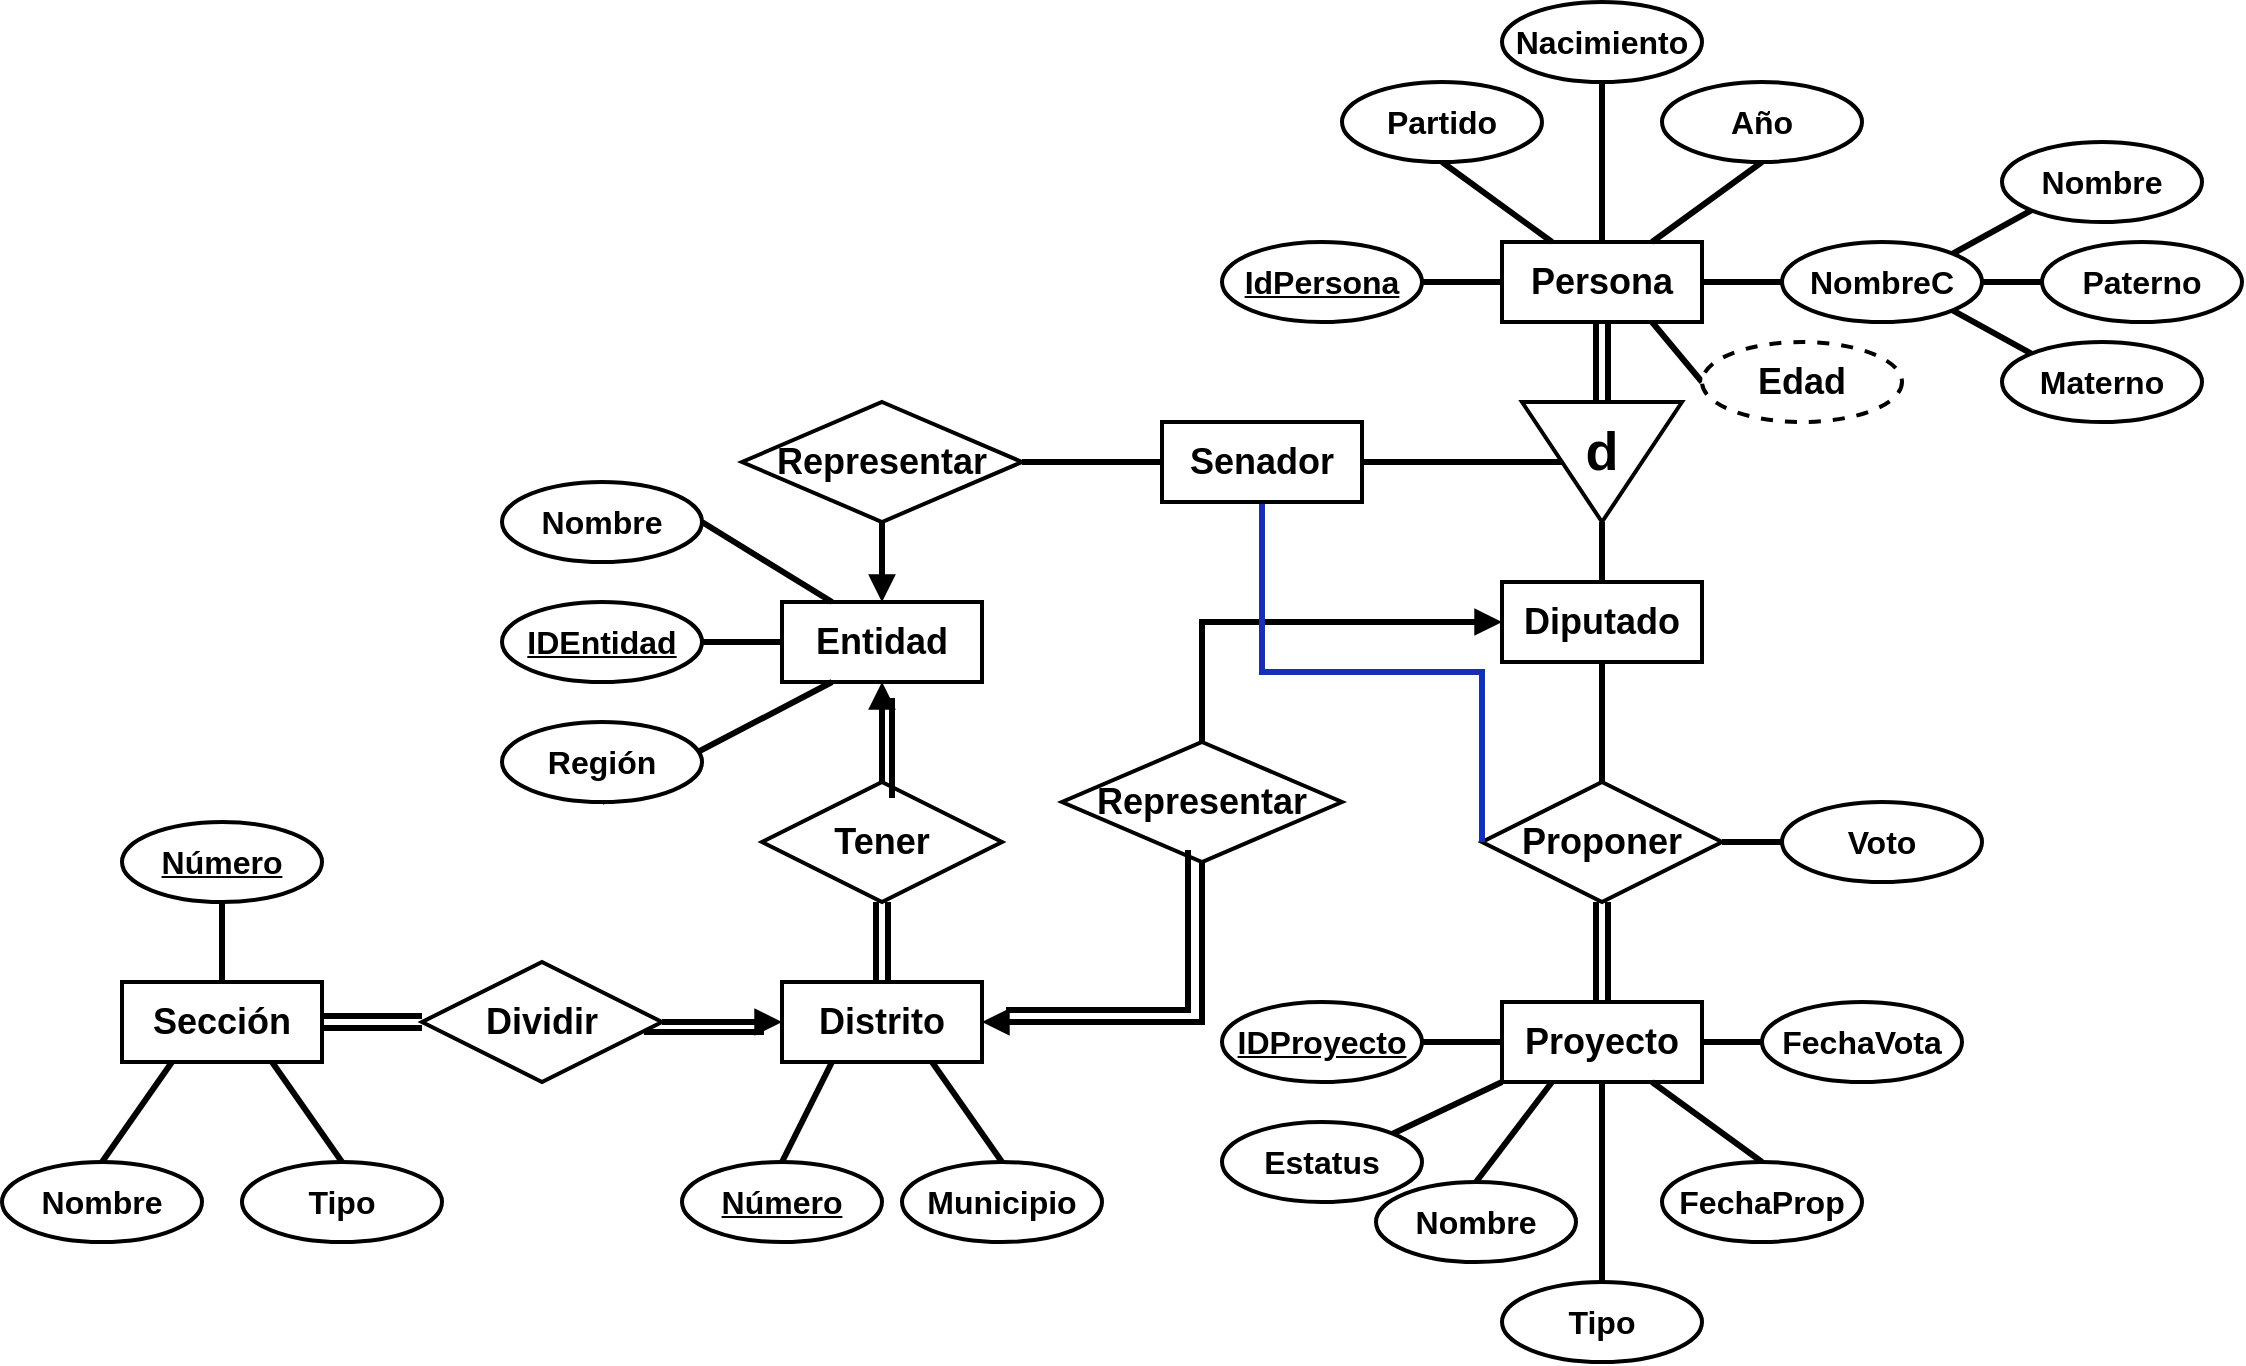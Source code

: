 <mxfile version="20.8.16" type="device"><diagram name="Page-1" id="q6D_HN5TJ_BD78opiZte"><mxGraphModel dx="2518" dy="1677" grid="1" gridSize="10" guides="1" tooltips="1" connect="1" arrows="1" fold="1" page="1" pageScale="1" pageWidth="827" pageHeight="1169" math="0" shadow="0"><root><mxCell id="0"/><mxCell id="1" parent="0"/><mxCell id="S2SNxpClo8su1H4v291S-1" value="Entidad" style="whiteSpace=wrap;html=1;align=center;fontSize=18;fontStyle=1;strokeWidth=2;" parent="1" vertex="1"><mxGeometry x="-760" y="120" width="100" height="40" as="geometry"/></mxCell><mxCell id="S2SNxpClo8su1H4v291S-2" value="Distrito" style="whiteSpace=wrap;html=1;align=center;fontSize=18;fontStyle=1;strokeWidth=2;" parent="1" vertex="1"><mxGeometry x="-760" y="310" width="100" height="40" as="geometry"/></mxCell><mxCell id="S2SNxpClo8su1H4v291S-76" style="edgeStyle=none;rounded=0;orthogonalLoop=1;jettySize=auto;html=1;exitX=0.5;exitY=1;exitDx=0;exitDy=0;entryX=0;entryY=0.5;entryDx=0;entryDy=0;strokeWidth=3;endArrow=none;endFill=0;shape=link;" parent="1" source="S2SNxpClo8su1H4v291S-3" target="S2SNxpClo8su1H4v291S-75" edge="1"><mxGeometry relative="1" as="geometry"/></mxCell><mxCell id="S2SNxpClo8su1H4v291S-3" value="Persona" style="whiteSpace=wrap;html=1;align=center;fontSize=18;fontStyle=1;strokeWidth=2;" parent="1" vertex="1"><mxGeometry x="-400" y="-60" width="100" height="40" as="geometry"/></mxCell><mxCell id="S2SNxpClo8su1H4v291S-4" value="Proyecto" style="whiteSpace=wrap;html=1;align=center;fontSize=18;fontStyle=1;strokeWidth=2;" parent="1" vertex="1"><mxGeometry x="-400" y="320" width="100" height="40" as="geometry"/></mxCell><mxCell id="S2SNxpClo8su1H4v291S-5" value="Sección" style="whiteSpace=wrap;html=1;align=center;fontSize=18;fontStyle=1;strokeWidth=2;" parent="1" vertex="1"><mxGeometry x="-1090" y="310" width="100" height="40" as="geometry"/></mxCell><mxCell id="S2SNxpClo8su1H4v291S-10" style="rounded=0;orthogonalLoop=1;jettySize=auto;html=1;exitX=1;exitY=0.5;exitDx=0;exitDy=0;entryX=0.25;entryY=0;entryDx=0;entryDy=0;strokeWidth=3;endArrow=none;endFill=0;" parent="1" source="S2SNxpClo8su1H4v291S-6" target="S2SNxpClo8su1H4v291S-1" edge="1"><mxGeometry relative="1" as="geometry"/></mxCell><mxCell id="S2SNxpClo8su1H4v291S-6" value="Nombre" style="ellipse;whiteSpace=wrap;html=1;align=center;strokeWidth=2;fontSize=16;fontStyle=1" parent="1" vertex="1"><mxGeometry x="-900" y="60" width="100" height="40" as="geometry"/></mxCell><mxCell id="S2SNxpClo8su1H4v291S-11" style="edgeStyle=none;rounded=0;orthogonalLoop=1;jettySize=auto;html=1;exitX=0.5;exitY=1;exitDx=0;exitDy=0;entryX=0.25;entryY=1;entryDx=0;entryDy=0;strokeWidth=3;endArrow=none;endFill=0;" parent="1" source="S2SNxpClo8su1H4v291S-7" target="S2SNxpClo8su1H4v291S-1" edge="1"><mxGeometry relative="1" as="geometry"/></mxCell><mxCell id="S2SNxpClo8su1H4v291S-7" value="Región" style="ellipse;whiteSpace=wrap;html=1;align=center;strokeWidth=2;fontSize=16;fontStyle=1" parent="1" vertex="1"><mxGeometry x="-900" y="180" width="100" height="40" as="geometry"/></mxCell><mxCell id="S2SNxpClo8su1H4v291S-9" style="edgeStyle=orthogonalEdgeStyle;rounded=0;orthogonalLoop=1;jettySize=auto;html=1;exitX=1;exitY=0.5;exitDx=0;exitDy=0;entryX=0;entryY=0.5;entryDx=0;entryDy=0;strokeWidth=3;endArrow=none;endFill=0;" parent="1" source="S2SNxpClo8su1H4v291S-8" target="S2SNxpClo8su1H4v291S-1" edge="1"><mxGeometry relative="1" as="geometry"/></mxCell><mxCell id="S2SNxpClo8su1H4v291S-8" value="IDEntidad" style="ellipse;whiteSpace=wrap;html=1;align=center;strokeWidth=2;fontSize=16;fontStyle=5" parent="1" vertex="1"><mxGeometry x="-900" y="120" width="100" height="40" as="geometry"/></mxCell><mxCell id="S2SNxpClo8su1H4v291S-19" style="edgeStyle=none;rounded=0;orthogonalLoop=1;jettySize=auto;html=1;exitX=0.5;exitY=1;exitDx=0;exitDy=0;entryX=0.25;entryY=0;entryDx=0;entryDy=0;strokeWidth=3;endArrow=none;endFill=0;" parent="1" source="S2SNxpClo8su1H4v291S-12" target="S2SNxpClo8su1H4v291S-3" edge="1"><mxGeometry relative="1" as="geometry"/></mxCell><mxCell id="S2SNxpClo8su1H4v291S-12" value="Partido" style="ellipse;whiteSpace=wrap;html=1;align=center;strokeWidth=2;fontSize=16;fontStyle=1" parent="1" vertex="1"><mxGeometry x="-480" y="-140" width="100" height="40" as="geometry"/></mxCell><mxCell id="S2SNxpClo8su1H4v291S-20" style="edgeStyle=none;rounded=0;orthogonalLoop=1;jettySize=auto;html=1;exitX=0.5;exitY=1;exitDx=0;exitDy=0;entryX=0.75;entryY=0;entryDx=0;entryDy=0;strokeWidth=3;endArrow=none;endFill=0;" parent="1" source="S2SNxpClo8su1H4v291S-14" target="S2SNxpClo8su1H4v291S-3" edge="1"><mxGeometry relative="1" as="geometry"/></mxCell><mxCell id="S2SNxpClo8su1H4v291S-14" value="Año" style="ellipse;whiteSpace=wrap;html=1;align=center;strokeWidth=2;fontSize=16;fontStyle=1" parent="1" vertex="1"><mxGeometry x="-320" y="-140" width="100" height="40" as="geometry"/></mxCell><mxCell id="S2SNxpClo8su1H4v291S-21" style="edgeStyle=none;rounded=0;orthogonalLoop=1;jettySize=auto;html=1;exitX=0;exitY=0.5;exitDx=0;exitDy=0;strokeWidth=3;endArrow=none;endFill=0;" parent="1" source="S2SNxpClo8su1H4v291S-15" target="S2SNxpClo8su1H4v291S-3" edge="1"><mxGeometry relative="1" as="geometry"/></mxCell><mxCell id="S2SNxpClo8su1H4v291S-15" value="NombreC" style="ellipse;whiteSpace=wrap;html=1;align=center;strokeWidth=2;fontSize=16;fontStyle=1" parent="1" vertex="1"><mxGeometry x="-260" y="-60" width="100" height="40" as="geometry"/></mxCell><mxCell id="S2SNxpClo8su1H4v291S-22" style="edgeStyle=none;rounded=0;orthogonalLoop=1;jettySize=auto;html=1;exitX=0;exitY=1;exitDx=0;exitDy=0;entryX=1;entryY=0;entryDx=0;entryDy=0;strokeWidth=3;endArrow=none;endFill=0;" parent="1" source="S2SNxpClo8su1H4v291S-16" target="S2SNxpClo8su1H4v291S-15" edge="1"><mxGeometry relative="1" as="geometry"/></mxCell><mxCell id="S2SNxpClo8su1H4v291S-16" value="Nombre" style="ellipse;whiteSpace=wrap;html=1;align=center;strokeWidth=2;fontSize=16;fontStyle=1" parent="1" vertex="1"><mxGeometry x="-150" y="-110" width="100" height="40" as="geometry"/></mxCell><mxCell id="S2SNxpClo8su1H4v291S-23" style="edgeStyle=none;rounded=0;orthogonalLoop=1;jettySize=auto;html=1;exitX=0;exitY=0.5;exitDx=0;exitDy=0;strokeWidth=3;endArrow=none;endFill=0;" parent="1" source="S2SNxpClo8su1H4v291S-17" target="S2SNxpClo8su1H4v291S-15" edge="1"><mxGeometry relative="1" as="geometry"/></mxCell><mxCell id="S2SNxpClo8su1H4v291S-17" value="Paterno" style="ellipse;whiteSpace=wrap;html=1;align=center;strokeWidth=2;fontSize=16;fontStyle=1" parent="1" vertex="1"><mxGeometry x="-130" y="-60" width="100" height="40" as="geometry"/></mxCell><mxCell id="S2SNxpClo8su1H4v291S-24" style="edgeStyle=none;rounded=0;orthogonalLoop=1;jettySize=auto;html=1;exitX=0;exitY=0;exitDx=0;exitDy=0;entryX=1;entryY=1;entryDx=0;entryDy=0;strokeWidth=3;endArrow=none;endFill=0;" parent="1" source="S2SNxpClo8su1H4v291S-18" target="S2SNxpClo8su1H4v291S-15" edge="1"><mxGeometry relative="1" as="geometry"/></mxCell><mxCell id="S2SNxpClo8su1H4v291S-18" value="Materno" style="ellipse;whiteSpace=wrap;html=1;align=center;strokeWidth=2;fontSize=16;fontStyle=1" parent="1" vertex="1"><mxGeometry x="-150" y="-10" width="100" height="40" as="geometry"/></mxCell><mxCell id="S2SNxpClo8su1H4v291S-26" style="edgeStyle=none;rounded=0;orthogonalLoop=1;jettySize=auto;html=1;exitX=0.5;exitY=1;exitDx=0;exitDy=0;entryX=0.5;entryY=0;entryDx=0;entryDy=0;strokeWidth=3;endArrow=none;endFill=0;" parent="1" source="S2SNxpClo8su1H4v291S-25" target="S2SNxpClo8su1H4v291S-3" edge="1"><mxGeometry relative="1" as="geometry"/></mxCell><mxCell id="S2SNxpClo8su1H4v291S-25" value="Nacimiento" style="ellipse;whiteSpace=wrap;html=1;align=center;strokeWidth=2;fontSize=16;fontStyle=1" parent="1" vertex="1"><mxGeometry x="-400" y="-180" width="100" height="40" as="geometry"/></mxCell><mxCell id="S2SNxpClo8su1H4v291S-67" style="edgeStyle=none;rounded=0;orthogonalLoop=1;jettySize=auto;html=1;exitX=0;exitY=0.5;exitDx=0;exitDy=0;entryX=0.75;entryY=1;entryDx=0;entryDy=0;strokeWidth=3;endArrow=none;endFill=0;" parent="1" source="S2SNxpClo8su1H4v291S-27" target="S2SNxpClo8su1H4v291S-3" edge="1"><mxGeometry relative="1" as="geometry"/></mxCell><mxCell id="S2SNxpClo8su1H4v291S-27" value="Edad" style="ellipse;whiteSpace=wrap;html=1;align=center;dashed=1;strokeWidth=2;fontSize=18;fontStyle=1" parent="1" vertex="1"><mxGeometry x="-300" y="-10" width="100" height="40" as="geometry"/></mxCell><mxCell id="S2SNxpClo8su1H4v291S-36" style="edgeStyle=none;rounded=0;orthogonalLoop=1;jettySize=auto;html=1;exitX=0.5;exitY=0;exitDx=0;exitDy=0;entryX=0.25;entryY=1;entryDx=0;entryDy=0;strokeWidth=3;endArrow=none;endFill=0;" parent="1" source="S2SNxpClo8su1H4v291S-28" target="S2SNxpClo8su1H4v291S-4" edge="1"><mxGeometry relative="1" as="geometry"/></mxCell><mxCell id="S2SNxpClo8su1H4v291S-28" value="Nombre" style="ellipse;whiteSpace=wrap;html=1;align=center;strokeWidth=2;fontSize=16;fontStyle=1" parent="1" vertex="1"><mxGeometry x="-463" y="410" width="100" height="40" as="geometry"/></mxCell><mxCell id="S2SNxpClo8su1H4v291S-37" style="edgeStyle=none;rounded=0;orthogonalLoop=1;jettySize=auto;html=1;exitX=0.5;exitY=0;exitDx=0;exitDy=0;entryX=0.5;entryY=1;entryDx=0;entryDy=0;strokeWidth=3;endArrow=none;endFill=0;" parent="1" source="S2SNxpClo8su1H4v291S-29" target="S2SNxpClo8su1H4v291S-4" edge="1"><mxGeometry relative="1" as="geometry"/></mxCell><mxCell id="S2SNxpClo8su1H4v291S-29" value="Tipo" style="ellipse;whiteSpace=wrap;html=1;align=center;strokeWidth=2;fontSize=16;fontStyle=1" parent="1" vertex="1"><mxGeometry x="-400" y="460" width="100" height="40" as="geometry"/></mxCell><mxCell id="S2SNxpClo8su1H4v291S-39" style="edgeStyle=none;rounded=0;orthogonalLoop=1;jettySize=auto;html=1;exitX=0;exitY=0.5;exitDx=0;exitDy=0;entryX=1;entryY=0.5;entryDx=0;entryDy=0;strokeWidth=3;endArrow=none;endFill=0;" parent="1" source="S2SNxpClo8su1H4v291S-30" target="S2SNxpClo8su1H4v291S-4" edge="1"><mxGeometry relative="1" as="geometry"/></mxCell><mxCell id="S2SNxpClo8su1H4v291S-30" value="FechaVota" style="ellipse;whiteSpace=wrap;html=1;align=center;strokeWidth=2;fontSize=16;fontStyle=1" parent="1" vertex="1"><mxGeometry x="-270" y="320" width="100" height="40" as="geometry"/></mxCell><mxCell id="S2SNxpClo8su1H4v291S-38" style="edgeStyle=none;rounded=0;orthogonalLoop=1;jettySize=auto;html=1;exitX=0.5;exitY=0;exitDx=0;exitDy=0;entryX=0.75;entryY=1;entryDx=0;entryDy=0;strokeWidth=3;endArrow=none;endFill=0;" parent="1" source="S2SNxpClo8su1H4v291S-31" target="S2SNxpClo8su1H4v291S-4" edge="1"><mxGeometry relative="1" as="geometry"/></mxCell><mxCell id="S2SNxpClo8su1H4v291S-31" value="FechaProp" style="ellipse;whiteSpace=wrap;html=1;align=center;strokeWidth=2;fontSize=16;fontStyle=1" parent="1" vertex="1"><mxGeometry x="-320" y="400" width="100" height="40" as="geometry"/></mxCell><mxCell id="S2SNxpClo8su1H4v291S-35" style="edgeStyle=none;rounded=0;orthogonalLoop=1;jettySize=auto;html=1;exitX=1;exitY=0;exitDx=0;exitDy=0;entryX=0;entryY=1;entryDx=0;entryDy=0;strokeWidth=3;endArrow=none;endFill=0;" parent="1" source="S2SNxpClo8su1H4v291S-32" target="S2SNxpClo8su1H4v291S-4" edge="1"><mxGeometry relative="1" as="geometry"/></mxCell><mxCell id="S2SNxpClo8su1H4v291S-32" value="Estatus" style="ellipse;whiteSpace=wrap;html=1;align=center;strokeWidth=2;fontSize=16;fontStyle=1" parent="1" vertex="1"><mxGeometry x="-540" y="380" width="100" height="40" as="geometry"/></mxCell><mxCell id="S2SNxpClo8su1H4v291S-34" style="edgeStyle=none;rounded=0;orthogonalLoop=1;jettySize=auto;html=1;exitX=1;exitY=0.5;exitDx=0;exitDy=0;entryX=0;entryY=0.5;entryDx=0;entryDy=0;strokeWidth=3;endArrow=none;endFill=0;" parent="1" source="S2SNxpClo8su1H4v291S-33" target="S2SNxpClo8su1H4v291S-4" edge="1"><mxGeometry relative="1" as="geometry"/></mxCell><mxCell id="S2SNxpClo8su1H4v291S-33" value="IDProyecto" style="ellipse;whiteSpace=wrap;html=1;align=center;strokeWidth=2;fontSize=16;fontStyle=5" parent="1" vertex="1"><mxGeometry x="-540" y="320" width="100" height="40" as="geometry"/></mxCell><mxCell id="S2SNxpClo8su1H4v291S-41" style="edgeStyle=none;rounded=0;orthogonalLoop=1;jettySize=auto;html=1;exitX=0.5;exitY=0;exitDx=0;exitDy=0;entryX=0.5;entryY=1;entryDx=0;entryDy=0;strokeWidth=3;endArrow=none;endFill=0;startArrow=none;" parent="1" source="S2SNxpClo8su1H4v291S-68" target="S2SNxpClo8su1H4v291S-68" edge="1"><mxGeometry relative="1" as="geometry"/></mxCell><mxCell id="S2SNxpClo8su1H4v291S-42" style="edgeStyle=none;rounded=0;orthogonalLoop=1;jettySize=auto;html=1;exitX=0.5;exitY=1;exitDx=0;exitDy=0;entryX=0.5;entryY=0;entryDx=0;entryDy=0;strokeWidth=3;endArrow=none;endFill=0;shape=link;" parent="1" source="S2SNxpClo8su1H4v291S-40" target="S2SNxpClo8su1H4v291S-4" edge="1"><mxGeometry relative="1" as="geometry"/></mxCell><mxCell id="S2SNxpClo8su1H4v291S-44" style="edgeStyle=none;rounded=0;orthogonalLoop=1;jettySize=auto;html=1;exitX=1;exitY=0.5;exitDx=0;exitDy=0;entryX=0;entryY=0.5;entryDx=0;entryDy=0;strokeWidth=3;endArrow=none;endFill=0;" parent="1" source="S2SNxpClo8su1H4v291S-40" target="S2SNxpClo8su1H4v291S-43" edge="1"><mxGeometry relative="1" as="geometry"/></mxCell><mxCell id="S2SNxpClo8su1H4v291S-40" value="Proponer" style="shape=rhombus;perimeter=rhombusPerimeter;whiteSpace=wrap;html=1;align=center;strokeWidth=2;fontSize=18;fontStyle=1" parent="1" vertex="1"><mxGeometry x="-410" y="210" width="120" height="60" as="geometry"/></mxCell><mxCell id="S2SNxpClo8su1H4v291S-43" value="Voto" style="ellipse;whiteSpace=wrap;html=1;align=center;strokeWidth=2;fontSize=16;fontStyle=1" parent="1" vertex="1"><mxGeometry x="-260" y="220" width="100" height="40" as="geometry"/></mxCell><mxCell id="S2SNxpClo8su1H4v291S-46" style="edgeStyle=none;rounded=0;orthogonalLoop=1;jettySize=auto;html=1;exitX=0.5;exitY=0;exitDx=0;exitDy=0;entryX=0.5;entryY=1;entryDx=0;entryDy=0;strokeWidth=3;endArrow=block;endFill=1;" parent="1" source="S2SNxpClo8su1H4v291S-45" target="S2SNxpClo8su1H4v291S-1" edge="1"><mxGeometry relative="1" as="geometry"/></mxCell><mxCell id="S2SNxpClo8su1H4v291S-47" style="edgeStyle=none;rounded=0;orthogonalLoop=1;jettySize=auto;html=1;exitX=0.5;exitY=1;exitDx=0;exitDy=0;entryX=0.5;entryY=0;entryDx=0;entryDy=0;strokeWidth=3;endArrow=none;endFill=0;shape=link;" parent="1" source="S2SNxpClo8su1H4v291S-45" target="S2SNxpClo8su1H4v291S-2" edge="1"><mxGeometry relative="1" as="geometry"/></mxCell><mxCell id="S2SNxpClo8su1H4v291S-45" value="Tener" style="shape=rhombus;perimeter=rhombusPerimeter;whiteSpace=wrap;html=1;align=center;strokeWidth=2;fontSize=18;fontStyle=1" parent="1" vertex="1"><mxGeometry x="-770" y="210" width="120" height="60" as="geometry"/></mxCell><mxCell id="S2SNxpClo8su1H4v291S-49" style="edgeStyle=elbowEdgeStyle;rounded=0;orthogonalLoop=1;jettySize=auto;html=1;exitX=0.5;exitY=0;exitDx=0;exitDy=0;entryX=0;entryY=0.5;entryDx=0;entryDy=0;strokeWidth=3;endArrow=block;endFill=1;" parent="1" source="S2SNxpClo8su1H4v291S-48" target="S2SNxpClo8su1H4v291S-68" edge="1"><mxGeometry relative="1" as="geometry"><Array as="points"><mxPoint x="-550" y="170"/></Array></mxGeometry></mxCell><mxCell id="S2SNxpClo8su1H4v291S-50" style="edgeStyle=elbowEdgeStyle;rounded=0;orthogonalLoop=1;jettySize=auto;html=1;exitX=0.5;exitY=1;exitDx=0;exitDy=0;entryX=1;entryY=0.5;entryDx=0;entryDy=0;strokeWidth=3;endArrow=block;endFill=1;" parent="1" source="S2SNxpClo8su1H4v291S-48" target="S2SNxpClo8su1H4v291S-2" edge="1"><mxGeometry relative="1" as="geometry"><Array as="points"><mxPoint x="-550" y="290"/></Array></mxGeometry></mxCell><mxCell id="S2SNxpClo8su1H4v291S-48" value="Representar" style="shape=rhombus;perimeter=rhombusPerimeter;whiteSpace=wrap;html=1;align=center;strokeWidth=2;fontSize=18;fontStyle=1" parent="1" vertex="1"><mxGeometry x="-620" y="190" width="140" height="60" as="geometry"/></mxCell><mxCell id="S2SNxpClo8su1H4v291S-52" style="rounded=0;orthogonalLoop=1;jettySize=auto;html=1;exitX=0.5;exitY=0;exitDx=0;exitDy=0;entryX=0.25;entryY=1;entryDx=0;entryDy=0;strokeWidth=3;endArrow=none;endFill=0;" parent="1" source="S2SNxpClo8su1H4v291S-51" target="S2SNxpClo8su1H4v291S-2" edge="1"><mxGeometry relative="1" as="geometry"/></mxCell><mxCell id="S2SNxpClo8su1H4v291S-51" value="Número" style="ellipse;whiteSpace=wrap;html=1;align=center;strokeWidth=2;fontSize=16;fontStyle=5" parent="1" vertex="1"><mxGeometry x="-810" y="400" width="100" height="40" as="geometry"/></mxCell><mxCell id="S2SNxpClo8su1H4v291S-54" style="edgeStyle=none;rounded=0;orthogonalLoop=1;jettySize=auto;html=1;exitX=0.5;exitY=0;exitDx=0;exitDy=0;entryX=0.75;entryY=1;entryDx=0;entryDy=0;strokeWidth=3;endArrow=none;endFill=0;" parent="1" source="S2SNxpClo8su1H4v291S-53" target="S2SNxpClo8su1H4v291S-2" edge="1"><mxGeometry relative="1" as="geometry"/></mxCell><mxCell id="S2SNxpClo8su1H4v291S-53" value="Municipio" style="ellipse;whiteSpace=wrap;html=1;align=center;strokeWidth=2;fontSize=16;fontStyle=1" parent="1" vertex="1"><mxGeometry x="-700" y="400" width="100" height="40" as="geometry"/></mxCell><mxCell id="S2SNxpClo8su1H4v291S-56" style="edgeStyle=none;rounded=0;orthogonalLoop=1;jettySize=auto;html=1;exitX=1;exitY=0.5;exitDx=0;exitDy=0;entryX=0;entryY=0.5;entryDx=0;entryDy=0;strokeWidth=3;endArrow=block;endFill=1;" parent="1" source="S2SNxpClo8su1H4v291S-55" target="S2SNxpClo8su1H4v291S-2" edge="1"><mxGeometry relative="1" as="geometry"/></mxCell><mxCell id="S2SNxpClo8su1H4v291S-57" style="edgeStyle=none;rounded=0;orthogonalLoop=1;jettySize=auto;html=1;exitX=0;exitY=0.5;exitDx=0;exitDy=0;entryX=1;entryY=0.5;entryDx=0;entryDy=0;strokeWidth=3;endArrow=none;endFill=0;shape=link;" parent="1" source="S2SNxpClo8su1H4v291S-55" target="S2SNxpClo8su1H4v291S-5" edge="1"><mxGeometry relative="1" as="geometry"/></mxCell><mxCell id="S2SNxpClo8su1H4v291S-55" value="Dividir" style="shape=rhombus;perimeter=rhombusPerimeter;whiteSpace=wrap;html=1;align=center;strokeWidth=2;fontSize=18;fontStyle=1" parent="1" vertex="1"><mxGeometry x="-940" y="300" width="120" height="60" as="geometry"/></mxCell><mxCell id="S2SNxpClo8su1H4v291S-61" style="edgeStyle=none;rounded=0;orthogonalLoop=1;jettySize=auto;html=1;exitX=0.5;exitY=0;exitDx=0;exitDy=0;entryX=0.25;entryY=1;entryDx=0;entryDy=0;strokeWidth=3;endArrow=none;endFill=0;" parent="1" source="S2SNxpClo8su1H4v291S-58" target="S2SNxpClo8su1H4v291S-5" edge="1"><mxGeometry relative="1" as="geometry"/></mxCell><mxCell id="S2SNxpClo8su1H4v291S-58" value="Nombre" style="ellipse;whiteSpace=wrap;html=1;align=center;strokeWidth=2;fontSize=16;fontStyle=1" parent="1" vertex="1"><mxGeometry x="-1150" y="400" width="100" height="40" as="geometry"/></mxCell><mxCell id="S2SNxpClo8su1H4v291S-62" style="edgeStyle=none;rounded=0;orthogonalLoop=1;jettySize=auto;html=1;exitX=0.5;exitY=0;exitDx=0;exitDy=0;entryX=0.75;entryY=1;entryDx=0;entryDy=0;strokeWidth=3;endArrow=none;endFill=0;" parent="1" source="S2SNxpClo8su1H4v291S-59" target="S2SNxpClo8su1H4v291S-5" edge="1"><mxGeometry relative="1" as="geometry"/></mxCell><mxCell id="S2SNxpClo8su1H4v291S-59" value="Tipo" style="ellipse;whiteSpace=wrap;html=1;align=center;strokeWidth=2;fontSize=16;fontStyle=1" parent="1" vertex="1"><mxGeometry x="-1030" y="400" width="100" height="40" as="geometry"/></mxCell><mxCell id="S2SNxpClo8su1H4v291S-63" value="" style="edgeStyle=none;rounded=0;orthogonalLoop=1;jettySize=auto;html=1;strokeWidth=3;endArrow=none;endFill=0;" parent="1" source="S2SNxpClo8su1H4v291S-60" target="S2SNxpClo8su1H4v291S-5" edge="1"><mxGeometry relative="1" as="geometry"/></mxCell><mxCell id="S2SNxpClo8su1H4v291S-60" value="Número" style="ellipse;whiteSpace=wrap;html=1;align=center;strokeWidth=2;fontSize=16;fontStyle=5" parent="1" vertex="1"><mxGeometry x="-1090" y="230" width="100" height="40" as="geometry"/></mxCell><mxCell id="S2SNxpClo8su1H4v291S-64" style="edgeStyle=elbowEdgeStyle;rounded=0;orthogonalLoop=1;jettySize=auto;html=1;entryX=1;entryY=0.5;entryDx=0;entryDy=0;strokeWidth=3;endArrow=none;endFill=0;" parent="1" edge="1"><mxGeometry relative="1" as="geometry"><mxPoint x="-557" y="244" as="sourcePoint"/><mxPoint x="-648" y="324" as="targetPoint"/><Array as="points"><mxPoint x="-557" y="324"/></Array></mxGeometry></mxCell><mxCell id="S2SNxpClo8su1H4v291S-65" style="edgeStyle=none;rounded=0;orthogonalLoop=1;jettySize=auto;html=1;exitX=1;exitY=0.5;exitDx=0;exitDy=0;entryX=0;entryY=0.5;entryDx=0;entryDy=0;strokeWidth=3;endArrow=none;endFill=0;" parent="1" edge="1"><mxGeometry relative="1" as="geometry"><mxPoint x="-829" y="335" as="sourcePoint"/><mxPoint x="-769" y="335" as="targetPoint"/></mxGeometry></mxCell><mxCell id="S2SNxpClo8su1H4v291S-66" style="edgeStyle=none;rounded=0;orthogonalLoop=1;jettySize=auto;html=1;exitX=0.5;exitY=0;exitDx=0;exitDy=0;entryX=0.5;entryY=1;entryDx=0;entryDy=0;strokeWidth=3;endArrow=none;endFill=0;" parent="1" edge="1"><mxGeometry relative="1" as="geometry"><mxPoint x="-705" y="218" as="sourcePoint"/><mxPoint x="-705" y="168" as="targetPoint"/></mxGeometry></mxCell><mxCell id="S2SNxpClo8su1H4v291S-69" value="" style="edgeStyle=none;rounded=0;orthogonalLoop=1;jettySize=auto;html=1;exitX=0.5;exitY=0;exitDx=0;exitDy=0;entryX=0.5;entryY=1;entryDx=0;entryDy=0;strokeWidth=3;endArrow=none;endFill=0;" parent="1" source="S2SNxpClo8su1H4v291S-40" target="S2SNxpClo8su1H4v291S-68" edge="1"><mxGeometry relative="1" as="geometry"><mxPoint x="-350" y="210" as="sourcePoint"/><mxPoint x="-350" y="-20" as="targetPoint"/></mxGeometry></mxCell><mxCell id="S2SNxpClo8su1H4v291S-68" value="Diputado" style="whiteSpace=wrap;html=1;align=center;fontSize=18;fontStyle=1;strokeWidth=2;" parent="1" vertex="1"><mxGeometry x="-400" y="110" width="100" height="40" as="geometry"/></mxCell><mxCell id="S2SNxpClo8su1H4v291S-78" style="edgeStyle=none;rounded=0;orthogonalLoop=1;jettySize=auto;html=1;exitX=1;exitY=0.5;exitDx=0;exitDy=0;entryX=0.5;entryY=1;entryDx=0;entryDy=0;strokeWidth=3;endArrow=none;endFill=0;" parent="1" source="S2SNxpClo8su1H4v291S-70" target="S2SNxpClo8su1H4v291S-75" edge="1"><mxGeometry relative="1" as="geometry"/></mxCell><mxCell id="5XRj3y8nQjwkAFZUhzBr-1" style="edgeStyle=elbowEdgeStyle;rounded=0;orthogonalLoop=1;jettySize=auto;html=1;exitX=0.5;exitY=1;exitDx=0;exitDy=0;entryX=0;entryY=0.5;entryDx=0;entryDy=0;endArrow=none;endFill=0;strokeWidth=3;elbow=vertical;strokeColor=#1530b7;" edge="1" parent="1" source="S2SNxpClo8su1H4v291S-70" target="S2SNxpClo8su1H4v291S-40"><mxGeometry relative="1" as="geometry"/></mxCell><mxCell id="S2SNxpClo8su1H4v291S-70" value="Senador" style="whiteSpace=wrap;html=1;align=center;fontSize=18;fontStyle=1;strokeWidth=2;" parent="1" vertex="1"><mxGeometry x="-570" y="30" width="100" height="40" as="geometry"/></mxCell><mxCell id="S2SNxpClo8su1H4v291S-73" style="edgeStyle=none;rounded=0;orthogonalLoop=1;jettySize=auto;html=1;exitX=1;exitY=0.5;exitDx=0;exitDy=0;entryX=0;entryY=0.5;entryDx=0;entryDy=0;strokeWidth=3;endArrow=none;endFill=0;" parent="1" source="S2SNxpClo8su1H4v291S-71" target="S2SNxpClo8su1H4v291S-70" edge="1"><mxGeometry relative="1" as="geometry"/></mxCell><mxCell id="S2SNxpClo8su1H4v291S-74" style="edgeStyle=none;rounded=0;orthogonalLoop=1;jettySize=auto;html=1;exitX=0.5;exitY=1;exitDx=0;exitDy=0;entryX=0.5;entryY=0;entryDx=0;entryDy=0;strokeWidth=3;endArrow=block;endFill=1;" parent="1" source="S2SNxpClo8su1H4v291S-71" target="S2SNxpClo8su1H4v291S-1" edge="1"><mxGeometry relative="1" as="geometry"/></mxCell><mxCell id="S2SNxpClo8su1H4v291S-71" value="Representar" style="shape=rhombus;perimeter=rhombusPerimeter;whiteSpace=wrap;html=1;align=center;strokeWidth=2;fontSize=18;fontStyle=1" parent="1" vertex="1"><mxGeometry x="-780" y="20" width="140" height="60" as="geometry"/></mxCell><mxCell id="S2SNxpClo8su1H4v291S-77" style="edgeStyle=none;rounded=0;orthogonalLoop=1;jettySize=auto;html=1;exitX=1;exitY=0.5;exitDx=0;exitDy=0;entryX=0.5;entryY=0;entryDx=0;entryDy=0;strokeWidth=3;endArrow=none;endFill=0;" parent="1" source="S2SNxpClo8su1H4v291S-75" target="S2SNxpClo8su1H4v291S-68" edge="1"><mxGeometry relative="1" as="geometry"/></mxCell><mxCell id="S2SNxpClo8su1H4v291S-75" value="" style="triangle;whiteSpace=wrap;html=1;rotation=90;strokeWidth=2;" parent="1" vertex="1"><mxGeometry x="-380" y="10" width="60" height="80" as="geometry"/></mxCell><mxCell id="S2SNxpClo8su1H4v291S-79" value="d" style="text;html=1;strokeColor=none;fillColor=none;align=center;verticalAlign=middle;whiteSpace=wrap;rounded=0;fontStyle=1;fontSize=27;" parent="1" vertex="1"><mxGeometry x="-380" y="30" width="60" height="30" as="geometry"/></mxCell><mxCell id="S2SNxpClo8su1H4v291S-81" style="edgeStyle=none;rounded=0;orthogonalLoop=1;jettySize=auto;html=1;exitX=1;exitY=0.5;exitDx=0;exitDy=0;entryX=0;entryY=0.5;entryDx=0;entryDy=0;strokeWidth=3;fontSize=27;endArrow=none;endFill=0;" parent="1" source="S2SNxpClo8su1H4v291S-80" target="S2SNxpClo8su1H4v291S-3" edge="1"><mxGeometry relative="1" as="geometry"/></mxCell><mxCell id="S2SNxpClo8su1H4v291S-80" value="IdPersona" style="ellipse;whiteSpace=wrap;html=1;align=center;strokeWidth=2;fontSize=16;fontStyle=5" parent="1" vertex="1"><mxGeometry x="-540" y="-60" width="100" height="40" as="geometry"/></mxCell></root></mxGraphModel></diagram></mxfile>